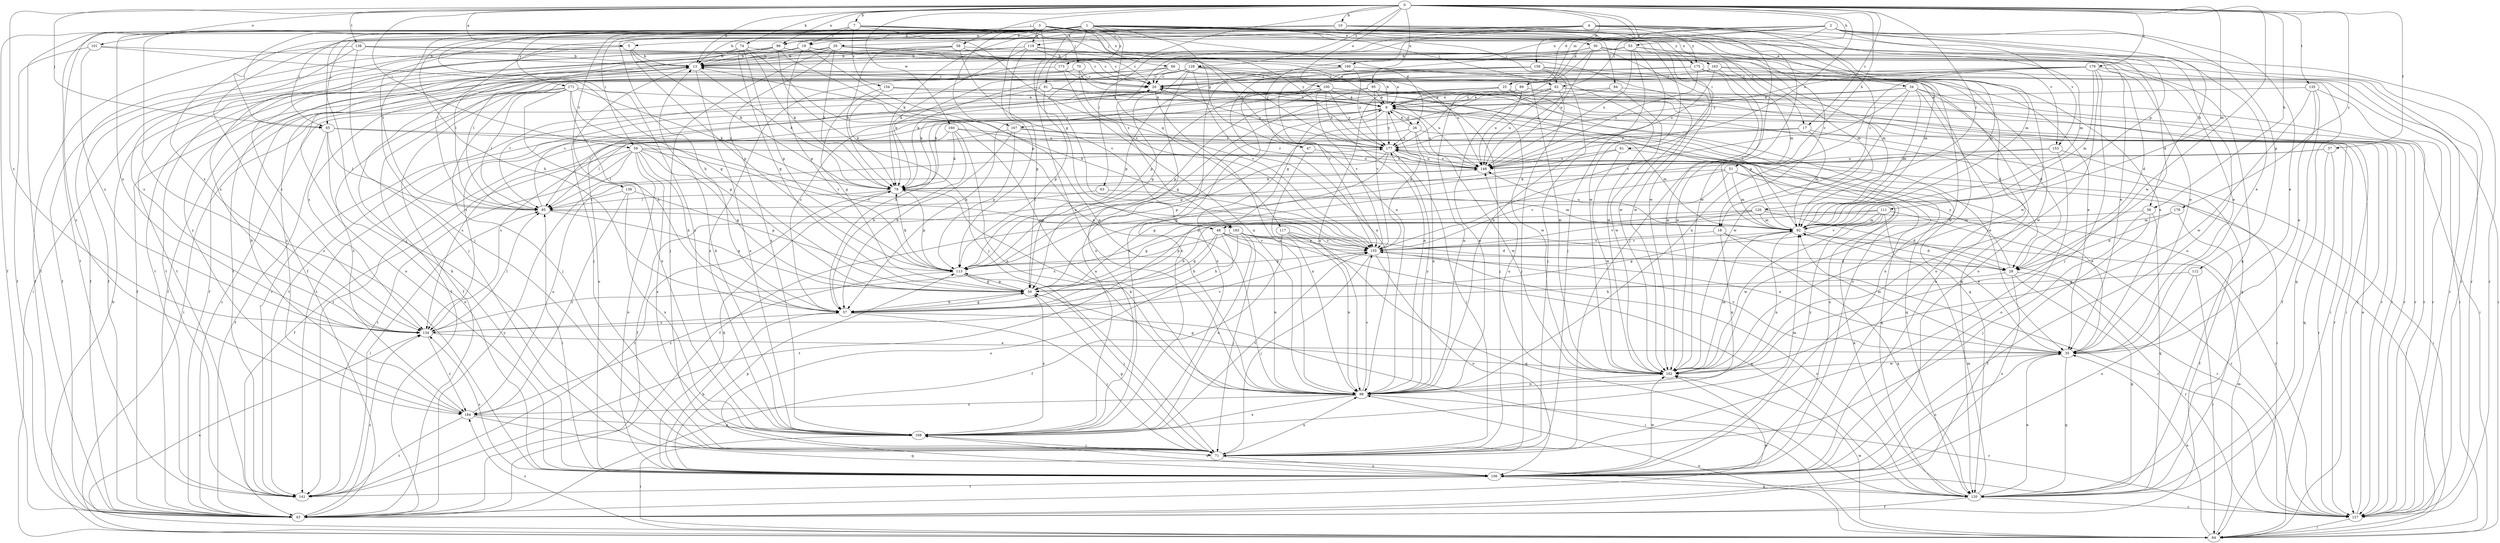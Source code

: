 strict digraph  {
0;
1;
2;
3;
4;
5;
6;
7;
10;
13;
17;
18;
19;
20;
25;
26;
28;
29;
30;
34;
35;
37;
43;
47;
48;
50;
51;
53;
56;
57;
58;
59;
61;
62;
63;
64;
65;
66;
70;
71;
74;
78;
81;
84;
85;
89;
92;
95;
96;
98;
100;
101;
106;
111;
112;
113;
117;
119;
120;
126;
127;
128;
134;
135;
138;
139;
141;
148;
153;
154;
155;
158;
160;
162;
163;
166;
167;
168;
171;
173;
175;
177;
178;
179;
183;
184;
0 -> 5  [label=a];
0 -> 7  [label=b];
0 -> 10  [label=b];
0 -> 13  [label=b];
0 -> 17  [label=c];
0 -> 25  [label=d];
0 -> 37  [label=f];
0 -> 51  [label=h];
0 -> 53  [label=h];
0 -> 56  [label=h];
0 -> 58  [label=i];
0 -> 59  [label=i];
0 -> 65  [label=j];
0 -> 74  [label=k];
0 -> 89  [label=m];
0 -> 92  [label=m];
0 -> 95  [label=n];
0 -> 96  [label=n];
0 -> 100  [label=o];
0 -> 101  [label=o];
0 -> 126  [label=r];
0 -> 128  [label=s];
0 -> 134  [label=s];
0 -> 135  [label=t];
0 -> 138  [label=t];
0 -> 148  [label=u];
0 -> 158  [label=w];
0 -> 160  [label=w];
0 -> 162  [label=w];
0 -> 178  [label=z];
0 -> 179  [label=z];
0 -> 183  [label=z];
1 -> 13  [label=b];
1 -> 17  [label=c];
1 -> 18  [label=c];
1 -> 29  [label=e];
1 -> 30  [label=e];
1 -> 34  [label=e];
1 -> 43  [label=f];
1 -> 47  [label=g];
1 -> 48  [label=g];
1 -> 59  [label=i];
1 -> 61  [label=i];
1 -> 62  [label=i];
1 -> 65  [label=j];
1 -> 78  [label=k];
1 -> 81  [label=l];
1 -> 84  [label=l];
1 -> 85  [label=l];
1 -> 96  [label=n];
1 -> 106  [label=o];
1 -> 117  [label=q];
1 -> 139  [label=t];
1 -> 141  [label=t];
1 -> 153  [label=v];
1 -> 163  [label=x];
1 -> 171  [label=y];
1 -> 173  [label=y];
1 -> 175  [label=y];
2 -> 25  [label=d];
2 -> 35  [label=e];
2 -> 56  [label=h];
2 -> 62  [label=i];
2 -> 65  [label=j];
2 -> 111  [label=p];
2 -> 112  [label=p];
2 -> 119  [label=q];
2 -> 153  [label=v];
2 -> 166  [label=x];
2 -> 183  [label=z];
3 -> 26  [label=d];
3 -> 57  [label=h];
3 -> 62  [label=i];
3 -> 65  [label=j];
3 -> 66  [label=j];
3 -> 70  [label=j];
3 -> 71  [label=j];
3 -> 96  [label=n];
3 -> 98  [label=n];
3 -> 119  [label=q];
3 -> 162  [label=w];
3 -> 166  [label=x];
3 -> 167  [label=x];
3 -> 184  [label=z];
4 -> 18  [label=c];
4 -> 19  [label=c];
4 -> 35  [label=e];
4 -> 43  [label=f];
4 -> 63  [label=i];
4 -> 71  [label=j];
4 -> 92  [label=m];
4 -> 98  [label=n];
4 -> 106  [label=o];
4 -> 113  [label=p];
4 -> 134  [label=s];
4 -> 175  [label=y];
5 -> 13  [label=b];
5 -> 43  [label=f];
5 -> 78  [label=k];
5 -> 113  [label=p];
5 -> 134  [label=s];
6 -> 13  [label=b];
6 -> 26  [label=d];
6 -> 35  [label=e];
6 -> 48  [label=g];
6 -> 85  [label=l];
6 -> 141  [label=t];
6 -> 148  [label=u];
6 -> 167  [label=x];
6 -> 177  [label=y];
7 -> 19  [label=c];
7 -> 43  [label=f];
7 -> 71  [label=j];
7 -> 120  [label=q];
7 -> 134  [label=s];
7 -> 148  [label=u];
7 -> 154  [label=v];
7 -> 155  [label=v];
7 -> 162  [label=w];
7 -> 168  [label=x];
7 -> 177  [label=y];
10 -> 5  [label=a];
10 -> 28  [label=d];
10 -> 57  [label=h];
10 -> 85  [label=l];
10 -> 92  [label=m];
10 -> 162  [label=w];
13 -> 20  [label=c];
13 -> 71  [label=j];
13 -> 78  [label=k];
13 -> 106  [label=o];
13 -> 168  [label=x];
17 -> 92  [label=m];
17 -> 113  [label=p];
17 -> 127  [label=r];
17 -> 177  [label=y];
18 -> 98  [label=n];
18 -> 120  [label=q];
18 -> 127  [label=r];
18 -> 155  [label=v];
19 -> 13  [label=b];
19 -> 20  [label=c];
19 -> 64  [label=i];
19 -> 98  [label=n];
19 -> 113  [label=p];
19 -> 177  [label=y];
19 -> 184  [label=z];
20 -> 6  [label=a];
20 -> 98  [label=n];
20 -> 148  [label=u];
20 -> 162  [label=w];
25 -> 6  [label=a];
25 -> 28  [label=d];
25 -> 98  [label=n];
25 -> 106  [label=o];
25 -> 141  [label=t];
26 -> 6  [label=a];
26 -> 98  [label=n];
26 -> 106  [label=o];
26 -> 134  [label=s];
26 -> 162  [label=w];
26 -> 177  [label=y];
28 -> 57  [label=h];
28 -> 106  [label=o];
28 -> 120  [label=q];
28 -> 127  [label=r];
28 -> 177  [label=y];
29 -> 13  [label=b];
29 -> 35  [label=e];
29 -> 71  [label=j];
29 -> 78  [label=k];
29 -> 85  [label=l];
29 -> 92  [label=m];
29 -> 127  [label=r];
29 -> 141  [label=t];
29 -> 168  [label=x];
30 -> 13  [label=b];
30 -> 92  [label=m];
30 -> 127  [label=r];
30 -> 148  [label=u];
30 -> 155  [label=v];
30 -> 162  [label=w];
30 -> 177  [label=y];
34 -> 6  [label=a];
34 -> 28  [label=d];
34 -> 92  [label=m];
34 -> 106  [label=o];
34 -> 127  [label=r];
34 -> 134  [label=s];
34 -> 155  [label=v];
34 -> 162  [label=w];
35 -> 92  [label=m];
35 -> 106  [label=o];
35 -> 120  [label=q];
35 -> 155  [label=v];
35 -> 162  [label=w];
37 -> 57  [label=h];
37 -> 120  [label=q];
37 -> 127  [label=r];
37 -> 148  [label=u];
43 -> 20  [label=c];
43 -> 134  [label=s];
43 -> 162  [label=w];
43 -> 177  [label=y];
47 -> 98  [label=n];
47 -> 148  [label=u];
48 -> 28  [label=d];
48 -> 50  [label=g];
48 -> 57  [label=h];
48 -> 98  [label=n];
48 -> 106  [label=o];
48 -> 155  [label=v];
50 -> 57  [label=h];
50 -> 113  [label=p];
50 -> 168  [label=x];
51 -> 35  [label=e];
51 -> 50  [label=g];
51 -> 64  [label=i];
51 -> 78  [label=k];
51 -> 92  [label=m];
51 -> 155  [label=v];
53 -> 13  [label=b];
53 -> 71  [label=j];
53 -> 85  [label=l];
53 -> 92  [label=m];
53 -> 98  [label=n];
53 -> 148  [label=u];
53 -> 162  [label=w];
56 -> 43  [label=f];
56 -> 71  [label=j];
56 -> 92  [label=m];
56 -> 120  [label=q];
57 -> 20  [label=c];
57 -> 50  [label=g];
57 -> 64  [label=i];
57 -> 71  [label=j];
57 -> 134  [label=s];
58 -> 6  [label=a];
58 -> 13  [label=b];
58 -> 35  [label=e];
58 -> 78  [label=k];
58 -> 141  [label=t];
58 -> 155  [label=v];
59 -> 43  [label=f];
59 -> 50  [label=g];
59 -> 57  [label=h];
59 -> 85  [label=l];
59 -> 106  [label=o];
59 -> 120  [label=q];
59 -> 141  [label=t];
59 -> 148  [label=u];
59 -> 155  [label=v];
59 -> 168  [label=x];
61 -> 43  [label=f];
61 -> 64  [label=i];
61 -> 148  [label=u];
61 -> 162  [label=w];
62 -> 6  [label=a];
62 -> 64  [label=i];
62 -> 71  [label=j];
62 -> 98  [label=n];
62 -> 127  [label=r];
62 -> 148  [label=u];
62 -> 168  [label=x];
63 -> 85  [label=l];
63 -> 92  [label=m];
64 -> 13  [label=b];
64 -> 35  [label=e];
64 -> 92  [label=m];
64 -> 98  [label=n];
64 -> 134  [label=s];
64 -> 162  [label=w];
64 -> 184  [label=z];
65 -> 43  [label=f];
65 -> 85  [label=l];
65 -> 106  [label=o];
65 -> 155  [label=v];
65 -> 177  [label=y];
66 -> 20  [label=c];
66 -> 35  [label=e];
66 -> 43  [label=f];
66 -> 120  [label=q];
66 -> 162  [label=w];
66 -> 168  [label=x];
66 -> 184  [label=z];
70 -> 6  [label=a];
70 -> 20  [label=c];
70 -> 43  [label=f];
70 -> 134  [label=s];
70 -> 155  [label=v];
71 -> 50  [label=g];
71 -> 98  [label=n];
71 -> 106  [label=o];
74 -> 13  [label=b];
74 -> 20  [label=c];
74 -> 43  [label=f];
74 -> 50  [label=g];
74 -> 78  [label=k];
74 -> 98  [label=n];
74 -> 113  [label=p];
78 -> 85  [label=l];
78 -> 113  [label=p];
78 -> 141  [label=t];
81 -> 6  [label=a];
81 -> 85  [label=l];
81 -> 106  [label=o];
81 -> 113  [label=p];
81 -> 120  [label=q];
81 -> 127  [label=r];
84 -> 6  [label=a];
84 -> 57  [label=h];
84 -> 64  [label=i];
84 -> 162  [label=w];
85 -> 20  [label=c];
85 -> 50  [label=g];
85 -> 92  [label=m];
89 -> 6  [label=a];
89 -> 78  [label=k];
89 -> 98  [label=n];
89 -> 127  [label=r];
89 -> 148  [label=u];
92 -> 6  [label=a];
92 -> 20  [label=c];
92 -> 28  [label=d];
92 -> 50  [label=g];
92 -> 98  [label=n];
92 -> 148  [label=u];
92 -> 155  [label=v];
95 -> 6  [label=a];
95 -> 50  [label=g];
95 -> 71  [label=j];
95 -> 127  [label=r];
95 -> 141  [label=t];
95 -> 155  [label=v];
96 -> 13  [label=b];
96 -> 20  [label=c];
96 -> 43  [label=f];
96 -> 71  [label=j];
96 -> 98  [label=n];
96 -> 127  [label=r];
96 -> 134  [label=s];
96 -> 141  [label=t];
98 -> 78  [label=k];
98 -> 127  [label=r];
98 -> 155  [label=v];
98 -> 168  [label=x];
98 -> 177  [label=y];
98 -> 184  [label=z];
100 -> 6  [label=a];
100 -> 57  [label=h];
100 -> 64  [label=i];
100 -> 78  [label=k];
100 -> 98  [label=n];
100 -> 113  [label=p];
100 -> 120  [label=q];
100 -> 155  [label=v];
100 -> 177  [label=y];
101 -> 13  [label=b];
101 -> 43  [label=f];
101 -> 50  [label=g];
101 -> 134  [label=s];
106 -> 13  [label=b];
106 -> 57  [label=h];
106 -> 78  [label=k];
106 -> 85  [label=l];
106 -> 113  [label=p];
106 -> 120  [label=q];
106 -> 134  [label=s];
106 -> 141  [label=t];
106 -> 162  [label=w];
106 -> 168  [label=x];
106 -> 177  [label=y];
111 -> 35  [label=e];
111 -> 50  [label=g];
111 -> 92  [label=m];
111 -> 127  [label=r];
111 -> 134  [label=s];
111 -> 155  [label=v];
111 -> 162  [label=w];
112 -> 50  [label=g];
112 -> 64  [label=i];
112 -> 106  [label=o];
113 -> 50  [label=g];
113 -> 71  [label=j];
113 -> 78  [label=k];
113 -> 184  [label=z];
117 -> 43  [label=f];
117 -> 98  [label=n];
117 -> 120  [label=q];
117 -> 155  [label=v];
119 -> 13  [label=b];
119 -> 20  [label=c];
119 -> 50  [label=g];
119 -> 78  [label=k];
119 -> 92  [label=m];
119 -> 141  [label=t];
119 -> 162  [label=w];
120 -> 35  [label=e];
120 -> 43  [label=f];
120 -> 78  [label=k];
120 -> 92  [label=m];
120 -> 127  [label=r];
120 -> 155  [label=v];
126 -> 28  [label=d];
126 -> 57  [label=h];
126 -> 92  [label=m];
126 -> 127  [label=r];
126 -> 141  [label=t];
126 -> 155  [label=v];
127 -> 6  [label=a];
127 -> 64  [label=i];
128 -> 6  [label=a];
128 -> 20  [label=c];
128 -> 43  [label=f];
128 -> 50  [label=g];
128 -> 78  [label=k];
128 -> 98  [label=n];
128 -> 120  [label=q];
128 -> 148  [label=u];
128 -> 168  [label=x];
134 -> 35  [label=e];
134 -> 85  [label=l];
134 -> 155  [label=v];
134 -> 184  [label=z];
135 -> 6  [label=a];
135 -> 35  [label=e];
135 -> 43  [label=f];
135 -> 127  [label=r];
135 -> 162  [label=w];
138 -> 13  [label=b];
138 -> 35  [label=e];
138 -> 43  [label=f];
138 -> 71  [label=j];
138 -> 92  [label=m];
138 -> 134  [label=s];
139 -> 85  [label=l];
139 -> 113  [label=p];
139 -> 168  [label=x];
139 -> 184  [label=z];
141 -> 20  [label=c];
141 -> 85  [label=l];
148 -> 78  [label=k];
148 -> 177  [label=y];
153 -> 43  [label=f];
153 -> 64  [label=i];
153 -> 106  [label=o];
153 -> 148  [label=u];
154 -> 6  [label=a];
154 -> 50  [label=g];
154 -> 78  [label=k];
154 -> 127  [label=r];
155 -> 6  [label=a];
155 -> 13  [label=b];
155 -> 28  [label=d];
155 -> 71  [label=j];
155 -> 106  [label=o];
155 -> 113  [label=p];
158 -> 20  [label=c];
158 -> 71  [label=j];
158 -> 78  [label=k];
158 -> 106  [label=o];
158 -> 148  [label=u];
158 -> 155  [label=v];
158 -> 162  [label=w];
158 -> 168  [label=x];
160 -> 57  [label=h];
160 -> 78  [label=k];
160 -> 92  [label=m];
160 -> 98  [label=n];
160 -> 134  [label=s];
160 -> 177  [label=y];
162 -> 50  [label=g];
162 -> 92  [label=m];
162 -> 98  [label=n];
162 -> 148  [label=u];
163 -> 20  [label=c];
163 -> 35  [label=e];
163 -> 43  [label=f];
163 -> 64  [label=i];
163 -> 148  [label=u];
163 -> 162  [label=w];
166 -> 20  [label=c];
166 -> 106  [label=o];
166 -> 113  [label=p];
166 -> 162  [label=w];
166 -> 177  [label=y];
167 -> 57  [label=h];
167 -> 85  [label=l];
167 -> 113  [label=p];
167 -> 120  [label=q];
167 -> 177  [label=y];
168 -> 6  [label=a];
168 -> 13  [label=b];
168 -> 64  [label=i];
168 -> 71  [label=j];
168 -> 92  [label=m];
168 -> 155  [label=v];
171 -> 6  [label=a];
171 -> 50  [label=g];
171 -> 57  [label=h];
171 -> 64  [label=i];
171 -> 71  [label=j];
171 -> 78  [label=k];
171 -> 85  [label=l];
171 -> 168  [label=x];
171 -> 184  [label=z];
173 -> 20  [label=c];
173 -> 43  [label=f];
173 -> 98  [label=n];
175 -> 20  [label=c];
175 -> 64  [label=i];
175 -> 106  [label=o];
175 -> 148  [label=u];
175 -> 162  [label=w];
175 -> 168  [label=x];
177 -> 20  [label=c];
177 -> 50  [label=g];
177 -> 71  [label=j];
177 -> 113  [label=p];
177 -> 148  [label=u];
178 -> 28  [label=d];
178 -> 43  [label=f];
178 -> 92  [label=m];
179 -> 20  [label=c];
179 -> 28  [label=d];
179 -> 71  [label=j];
179 -> 92  [label=m];
179 -> 98  [label=n];
179 -> 113  [label=p];
179 -> 127  [label=r];
179 -> 162  [label=w];
179 -> 177  [label=y];
183 -> 35  [label=e];
183 -> 57  [label=h];
183 -> 71  [label=j];
183 -> 113  [label=p];
183 -> 120  [label=q];
183 -> 127  [label=r];
183 -> 155  [label=v];
183 -> 168  [label=x];
184 -> 13  [label=b];
184 -> 120  [label=q];
184 -> 141  [label=t];
184 -> 148  [label=u];
184 -> 168  [label=x];
}
